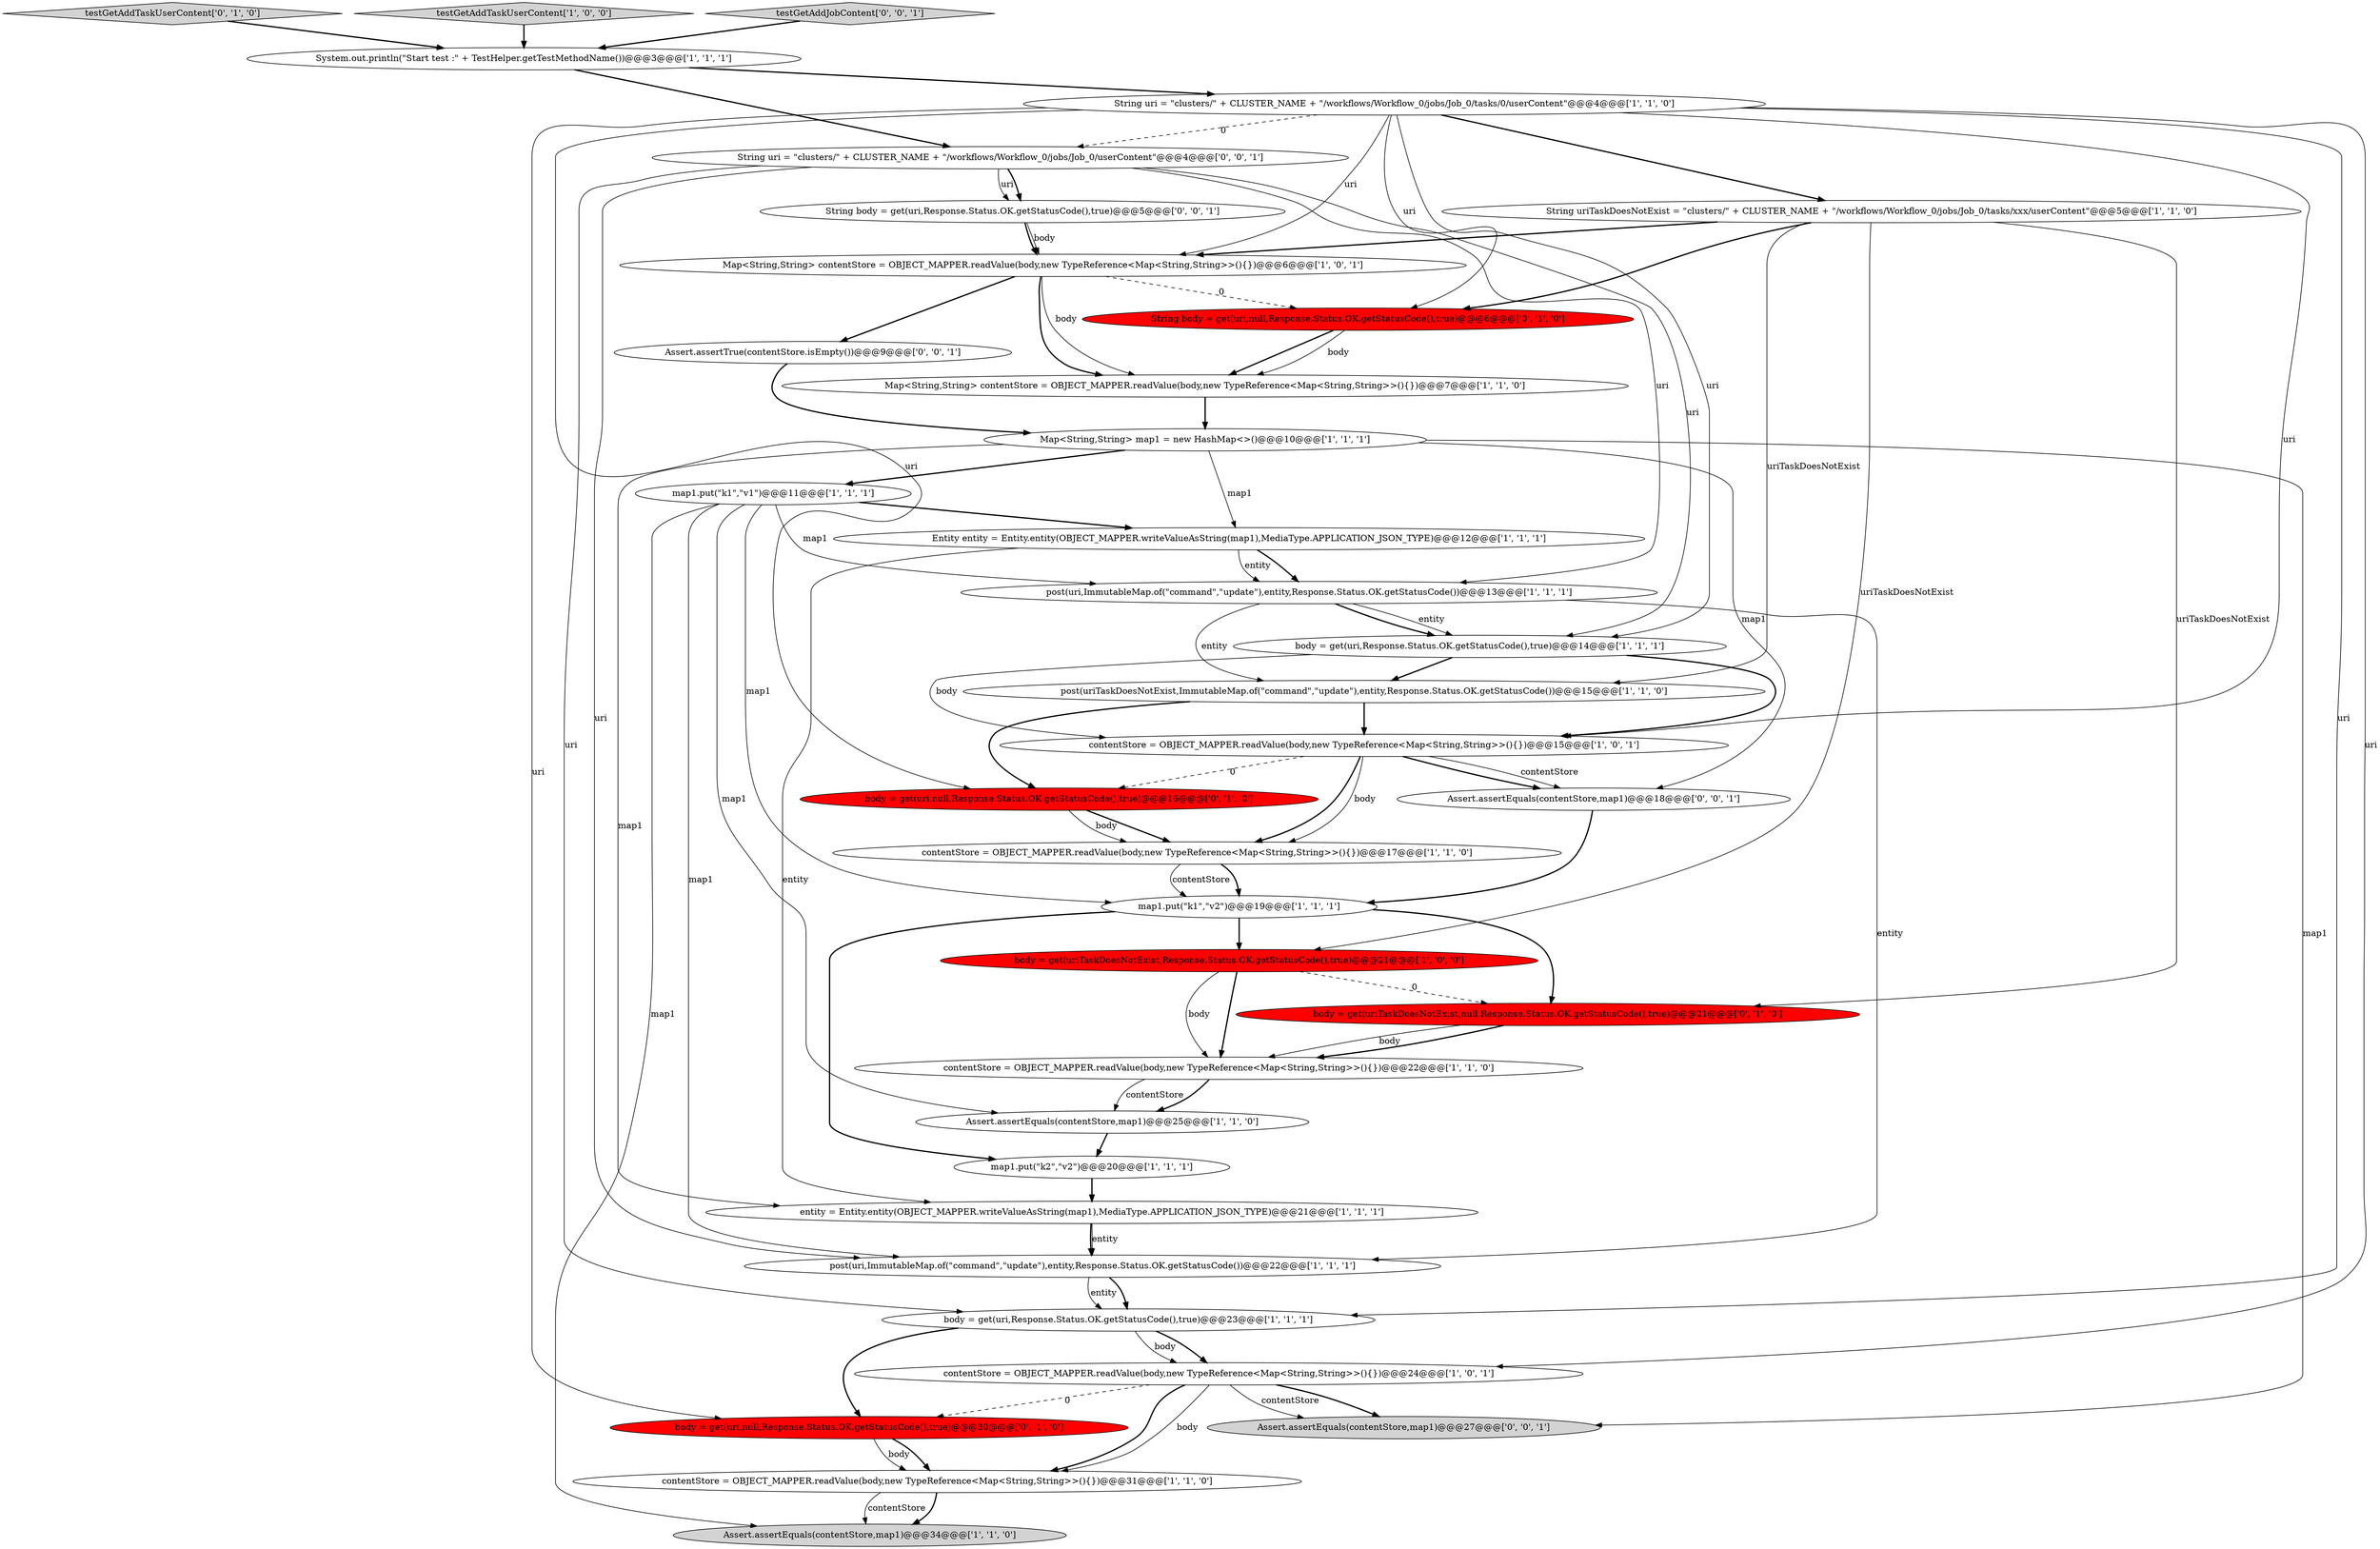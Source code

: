 digraph {
27 [style = filled, label = "testGetAddTaskUserContent['0', '1', '0']", fillcolor = lightgray, shape = diamond image = "AAA0AAABBB2BBB"];
19 [style = filled, label = "String uri = \"clusters/\" + CLUSTER_NAME + \"/workflows/Workflow_0/jobs/Job_0/tasks/0/userContent\"@@@4@@@['1', '1', '0']", fillcolor = white, shape = ellipse image = "AAA0AAABBB1BBB"];
29 [style = filled, label = "body = get(uriTaskDoesNotExist,null,Response.Status.OK.getStatusCode(),true)@@@21@@@['0', '1', '0']", fillcolor = red, shape = ellipse image = "AAA1AAABBB2BBB"];
13 [style = filled, label = "contentStore = OBJECT_MAPPER.readValue(body,new TypeReference<Map<String,String>>(){})@@@15@@@['1', '0', '1']", fillcolor = white, shape = ellipse image = "AAA0AAABBB1BBB"];
6 [style = filled, label = "post(uriTaskDoesNotExist,ImmutableMap.of(\"command\",\"update\"),entity,Response.Status.OK.getStatusCode())@@@15@@@['1', '1', '0']", fillcolor = white, shape = ellipse image = "AAA0AAABBB1BBB"];
31 [style = filled, label = "Assert.assertEquals(contentStore,map1)@@@18@@@['0', '0', '1']", fillcolor = white, shape = ellipse image = "AAA0AAABBB3BBB"];
4 [style = filled, label = "contentStore = OBJECT_MAPPER.readValue(body,new TypeReference<Map<String,String>>(){})@@@24@@@['1', '0', '1']", fillcolor = white, shape = ellipse image = "AAA0AAABBB1BBB"];
24 [style = filled, label = "body = get(uriTaskDoesNotExist,Response.Status.OK.getStatusCode(),true)@@@21@@@['1', '0', '0']", fillcolor = red, shape = ellipse image = "AAA1AAABBB1BBB"];
9 [style = filled, label = "contentStore = OBJECT_MAPPER.readValue(body,new TypeReference<Map<String,String>>(){})@@@22@@@['1', '1', '0']", fillcolor = white, shape = ellipse image = "AAA0AAABBB1BBB"];
34 [style = filled, label = "Assert.assertTrue(contentStore.isEmpty())@@@9@@@['0', '0', '1']", fillcolor = white, shape = ellipse image = "AAA0AAABBB3BBB"];
8 [style = filled, label = "entity = Entity.entity(OBJECT_MAPPER.writeValueAsString(map1),MediaType.APPLICATION_JSON_TYPE)@@@21@@@['1', '1', '1']", fillcolor = white, shape = ellipse image = "AAA0AAABBB1BBB"];
5 [style = filled, label = "testGetAddTaskUserContent['1', '0', '0']", fillcolor = lightgray, shape = diamond image = "AAA0AAABBB1BBB"];
23 [style = filled, label = "post(uri,ImmutableMap.of(\"command\",\"update\"),entity,Response.Status.OK.getStatusCode())@@@22@@@['1', '1', '1']", fillcolor = white, shape = ellipse image = "AAA0AAABBB1BBB"];
7 [style = filled, label = "Assert.assertEquals(contentStore,map1)@@@34@@@['1', '1', '0']", fillcolor = lightgray, shape = ellipse image = "AAA0AAABBB1BBB"];
15 [style = filled, label = "Assert.assertEquals(contentStore,map1)@@@25@@@['1', '1', '0']", fillcolor = white, shape = ellipse image = "AAA0AAABBB1BBB"];
16 [style = filled, label = "contentStore = OBJECT_MAPPER.readValue(body,new TypeReference<Map<String,String>>(){})@@@31@@@['1', '1', '0']", fillcolor = white, shape = ellipse image = "AAA0AAABBB1BBB"];
3 [style = filled, label = "body = get(uri,Response.Status.OK.getStatusCode(),true)@@@23@@@['1', '1', '1']", fillcolor = white, shape = ellipse image = "AAA0AAABBB1BBB"];
2 [style = filled, label = "body = get(uri,Response.Status.OK.getStatusCode(),true)@@@14@@@['1', '1', '1']", fillcolor = white, shape = ellipse image = "AAA0AAABBB1BBB"];
14 [style = filled, label = "map1.put(\"k1\",\"v2\")@@@19@@@['1', '1', '1']", fillcolor = white, shape = ellipse image = "AAA0AAABBB1BBB"];
22 [style = filled, label = "post(uri,ImmutableMap.of(\"command\",\"update\"),entity,Response.Status.OK.getStatusCode())@@@13@@@['1', '1', '1']", fillcolor = white, shape = ellipse image = "AAA0AAABBB1BBB"];
20 [style = filled, label = "Map<String,String> contentStore = OBJECT_MAPPER.readValue(body,new TypeReference<Map<String,String>>(){})@@@6@@@['1', '0', '1']", fillcolor = white, shape = ellipse image = "AAA0AAABBB1BBB"];
30 [style = filled, label = "String uri = \"clusters/\" + CLUSTER_NAME + \"/workflows/Workflow_0/jobs/Job_0/userContent\"@@@4@@@['0', '0', '1']", fillcolor = white, shape = ellipse image = "AAA0AAABBB3BBB"];
18 [style = filled, label = "Map<String,String> map1 = new HashMap<>()@@@10@@@['1', '1', '1']", fillcolor = white, shape = ellipse image = "AAA0AAABBB1BBB"];
21 [style = filled, label = "Map<String,String> contentStore = OBJECT_MAPPER.readValue(body,new TypeReference<Map<String,String>>(){})@@@7@@@['1', '1', '0']", fillcolor = white, shape = ellipse image = "AAA0AAABBB1BBB"];
12 [style = filled, label = "System.out.println(\"Start test :\" + TestHelper.getTestMethodName())@@@3@@@['1', '1', '1']", fillcolor = white, shape = ellipse image = "AAA0AAABBB1BBB"];
0 [style = filled, label = "map1.put(\"k1\",\"v1\")@@@11@@@['1', '1', '1']", fillcolor = white, shape = ellipse image = "AAA0AAABBB1BBB"];
35 [style = filled, label = "testGetAddJobContent['0', '0', '1']", fillcolor = lightgray, shape = diamond image = "AAA0AAABBB3BBB"];
28 [style = filled, label = "body = get(uri,null,Response.Status.OK.getStatusCode(),true)@@@30@@@['0', '1', '0']", fillcolor = red, shape = ellipse image = "AAA1AAABBB2BBB"];
25 [style = filled, label = "String body = get(uri,null,Response.Status.OK.getStatusCode(),true)@@@6@@@['0', '1', '0']", fillcolor = red, shape = ellipse image = "AAA1AAABBB2BBB"];
1 [style = filled, label = "String uriTaskDoesNotExist = \"clusters/\" + CLUSTER_NAME + \"/workflows/Workflow_0/jobs/Job_0/tasks/xxx/userContent\"@@@5@@@['1', '1', '0']", fillcolor = white, shape = ellipse image = "AAA0AAABBB1BBB"];
17 [style = filled, label = "map1.put(\"k2\",\"v2\")@@@20@@@['1', '1', '1']", fillcolor = white, shape = ellipse image = "AAA0AAABBB1BBB"];
32 [style = filled, label = "String body = get(uri,Response.Status.OK.getStatusCode(),true)@@@5@@@['0', '0', '1']", fillcolor = white, shape = ellipse image = "AAA0AAABBB3BBB"];
26 [style = filled, label = "body = get(uri,null,Response.Status.OK.getStatusCode(),true)@@@16@@@['0', '1', '0']", fillcolor = red, shape = ellipse image = "AAA1AAABBB2BBB"];
33 [style = filled, label = "Assert.assertEquals(contentStore,map1)@@@27@@@['0', '0', '1']", fillcolor = lightgray, shape = ellipse image = "AAA0AAABBB3BBB"];
11 [style = filled, label = "Entity entity = Entity.entity(OBJECT_MAPPER.writeValueAsString(map1),MediaType.APPLICATION_JSON_TYPE)@@@12@@@['1', '1', '1']", fillcolor = white, shape = ellipse image = "AAA0AAABBB1BBB"];
10 [style = filled, label = "contentStore = OBJECT_MAPPER.readValue(body,new TypeReference<Map<String,String>>(){})@@@17@@@['1', '1', '0']", fillcolor = white, shape = ellipse image = "AAA0AAABBB1BBB"];
1->6 [style = solid, label="uriTaskDoesNotExist"];
14->24 [style = bold, label=""];
32->20 [style = solid, label="body"];
2->13 [style = solid, label="body"];
26->10 [style = bold, label=""];
2->6 [style = bold, label=""];
30->32 [style = solid, label="uri"];
16->7 [style = bold, label=""];
34->18 [style = bold, label=""];
1->20 [style = bold, label=""];
14->17 [style = bold, label=""];
3->4 [style = bold, label=""];
21->18 [style = bold, label=""];
13->31 [style = solid, label="contentStore"];
19->1 [style = bold, label=""];
15->17 [style = bold, label=""];
22->6 [style = solid, label="entity"];
19->30 [style = dashed, label="0"];
30->23 [style = solid, label="uri"];
20->25 [style = dashed, label="0"];
24->9 [style = solid, label="body"];
13->31 [style = bold, label=""];
3->4 [style = solid, label="body"];
29->9 [style = solid, label="body"];
18->11 [style = solid, label="map1"];
19->28 [style = solid, label="uri"];
32->20 [style = bold, label=""];
18->0 [style = bold, label=""];
35->12 [style = bold, label=""];
4->16 [style = bold, label=""];
19->13 [style = solid, label="uri"];
25->21 [style = bold, label=""];
31->14 [style = bold, label=""];
18->33 [style = solid, label="map1"];
8->23 [style = bold, label=""];
27->12 [style = bold, label=""];
10->14 [style = bold, label=""];
25->21 [style = solid, label="body"];
20->34 [style = bold, label=""];
0->7 [style = solid, label="map1"];
23->3 [style = bold, label=""];
1->29 [style = solid, label="uriTaskDoesNotExist"];
13->26 [style = dashed, label="0"];
26->10 [style = solid, label="body"];
0->23 [style = solid, label="map1"];
22->2 [style = solid, label="entity"];
19->4 [style = solid, label="uri"];
4->16 [style = solid, label="body"];
30->2 [style = solid, label="uri"];
13->10 [style = bold, label=""];
17->8 [style = bold, label=""];
1->24 [style = solid, label="uriTaskDoesNotExist"];
6->26 [style = bold, label=""];
22->2 [style = bold, label=""];
0->11 [style = bold, label=""];
30->32 [style = bold, label=""];
20->21 [style = solid, label="body"];
22->23 [style = solid, label="entity"];
4->33 [style = bold, label=""];
10->14 [style = solid, label="contentStore"];
13->10 [style = solid, label="body"];
4->28 [style = dashed, label="0"];
9->15 [style = solid, label="contentStore"];
8->23 [style = solid, label="entity"];
3->28 [style = bold, label=""];
6->13 [style = bold, label=""];
19->2 [style = solid, label="uri"];
14->29 [style = bold, label=""];
11->22 [style = bold, label=""];
0->15 [style = solid, label="map1"];
28->16 [style = solid, label="body"];
1->25 [style = bold, label=""];
24->9 [style = bold, label=""];
19->3 [style = solid, label="uri"];
19->25 [style = solid, label="uri"];
19->26 [style = solid, label="uri"];
23->3 [style = solid, label="entity"];
30->3 [style = solid, label="uri"];
18->8 [style = solid, label="map1"];
0->14 [style = solid, label="map1"];
16->7 [style = solid, label="contentStore"];
0->22 [style = solid, label="map1"];
19->20 [style = solid, label="uri"];
29->9 [style = bold, label=""];
24->29 [style = dashed, label="0"];
12->30 [style = bold, label=""];
11->22 [style = solid, label="entity"];
28->16 [style = bold, label=""];
30->22 [style = solid, label="uri"];
2->13 [style = bold, label=""];
20->21 [style = bold, label=""];
5->12 [style = bold, label=""];
9->15 [style = bold, label=""];
4->33 [style = solid, label="contentStore"];
18->31 [style = solid, label="map1"];
12->19 [style = bold, label=""];
11->8 [style = solid, label="entity"];
}
